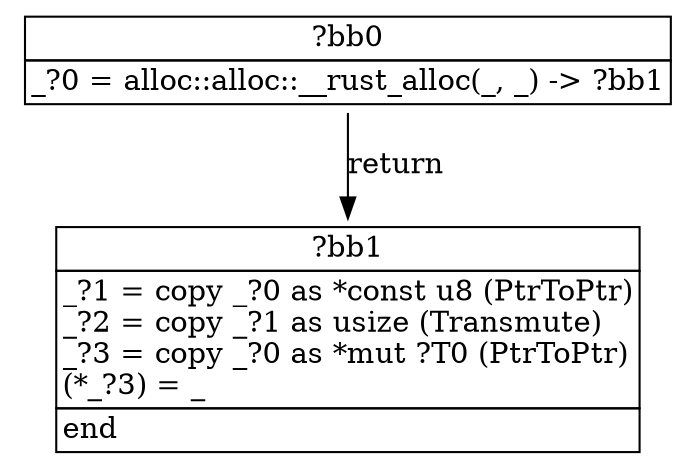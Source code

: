 digraph ControlFlowGraph {
    bb0 [shape="none", label=<<table border="0" cellborder="1" cellspacing="0"><tr><td  align="center" colspan="1">?bb0</td></tr><tr><td align="left">_?0 = alloc::alloc::__rust_alloc(_, _) -&gt; ?bb1</td></tr></table>>];
    bb1 [shape="none", label=<<table border="0" cellborder="1" cellspacing="0"><tr><td  align="center" colspan="1">?bb1</td></tr><tr><td align="left" balign="left">_?1 = copy _?0 as *const u8 (PtrToPtr)<br/>_?2 = copy _?1 as usize (Transmute)<br/>_?3 = copy _?0 as *mut ?T0 (PtrToPtr)<br/>(*_?3) = _<br/></td></tr><tr><td align="left">end</td></tr></table>>];
    bb0 -> bb1 [label="return"];
}
